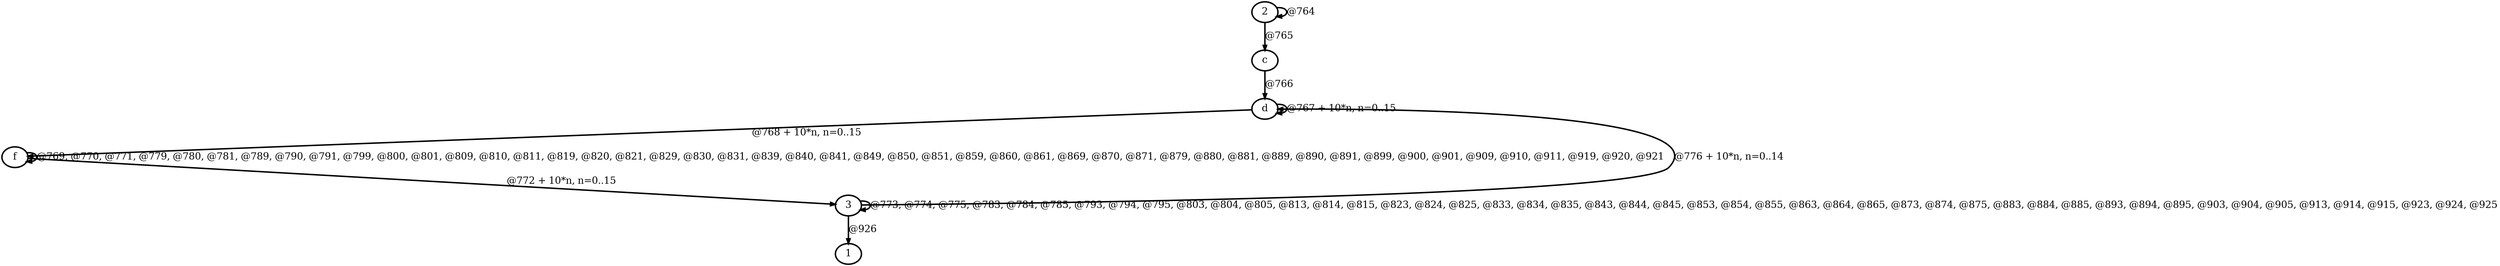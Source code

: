 digraph G {
        node [style=rounded, penwidth=3, fontsize=20, shape=oval];
        "2" -> "2" [label="@764", color=black,arrowsize=1,style=bold,penwidth=3,fontsize=20];
"2" -> "c" [label="@765", color=black,arrowsize=1,style=bold,penwidth=3,fontsize=20];
"c" -> "d" [label="@766", color=black,arrowsize=1,style=bold,penwidth=3,fontsize=20];
"d" -> "d" [label="@767 + 10*n, n=0..15", color=black,arrowsize=1,style=bold,penwidth=3,fontsize=20];
"d" -> "f" [label="@768 + 10*n, n=0..15", color=black,arrowsize=1,style=bold,penwidth=3,fontsize=20];
"f" -> "f" [label="@769, @770, @771, @779, @780, @781, @789, @790, @791, @799, @800, @801, @809, @810, @811, @819, @820, @821, @829, @830, @831, @839, @840, @841, @849, @850, @851, @859, @860, @861, @869, @870, @871, @879, @880, @881, @889, @890, @891, @899, @900, @901, @909, @910, @911, @919, @920, @921", color=black,arrowsize=1,style=bold,penwidth=3,fontsize=20];
"f" -> "3" [label="@772 + 10*n, n=0..15", color=black,arrowsize=1,style=bold,penwidth=3,fontsize=20];
"3" -> "3" [label="@773, @774, @775, @783, @784, @785, @793, @794, @795, @803, @804, @805, @813, @814, @815, @823, @824, @825, @833, @834, @835, @843, @844, @845, @853, @854, @855, @863, @864, @865, @873, @874, @875, @883, @884, @885, @893, @894, @895, @903, @904, @905, @913, @914, @915, @923, @924, @925", color=black,arrowsize=1,style=bold,penwidth=3,fontsize=20];
"3" -> "d" [label="@776 + 10*n, n=0..14", color=black,arrowsize=1,style=bold,penwidth=3,fontsize=20];
"3" -> "1" [label="@926", color=black,arrowsize=1,style=bold,penwidth=3,fontsize=20];
}
